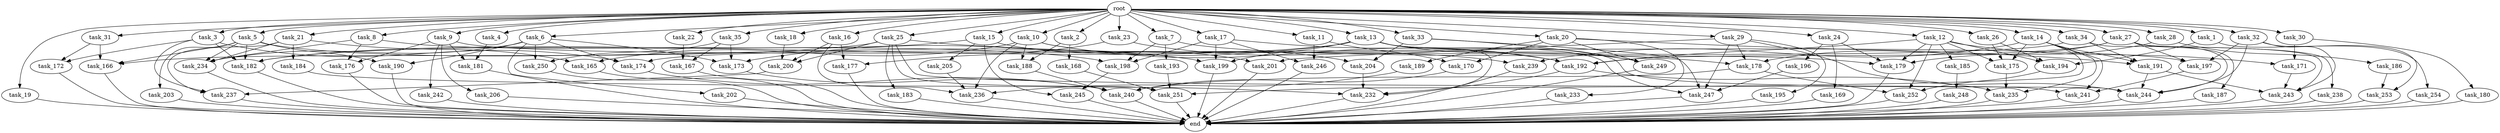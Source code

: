 digraph G {
  root [size="0.000000"];
  task_1 [size="102.400000"];
  task_2 [size="102.400000"];
  task_3 [size="102.400000"];
  task_4 [size="102.400000"];
  task_5 [size="102.400000"];
  task_6 [size="102.400000"];
  task_7 [size="102.400000"];
  task_8 [size="102.400000"];
  task_9 [size="102.400000"];
  task_10 [size="102.400000"];
  task_11 [size="102.400000"];
  task_12 [size="102.400000"];
  task_13 [size="102.400000"];
  task_14 [size="102.400000"];
  task_15 [size="102.400000"];
  task_16 [size="102.400000"];
  task_17 [size="102.400000"];
  task_18 [size="102.400000"];
  task_19 [size="102.400000"];
  task_20 [size="102.400000"];
  task_21 [size="102.400000"];
  task_22 [size="102.400000"];
  task_23 [size="102.400000"];
  task_24 [size="102.400000"];
  task_25 [size="102.400000"];
  task_26 [size="102.400000"];
  task_27 [size="102.400000"];
  task_28 [size="102.400000"];
  task_29 [size="102.400000"];
  task_30 [size="102.400000"];
  task_31 [size="102.400000"];
  task_32 [size="102.400000"];
  task_33 [size="102.400000"];
  task_34 [size="102.400000"];
  task_35 [size="102.400000"];
  task_165 [size="107374182400.000000"];
  task_166 [size="79886391705.600006"];
  task_167 [size="100502234726.400009"];
  task_168 [size="54975581388.800003"];
  task_169 [size="42090679500.800003"];
  task_170 [size="83322365542.400009"];
  task_171 [size="83322365542.400009"];
  task_172 [size="109951162777.600006"];
  task_173 [size="153759829196.800018"];
  task_174 [size="166644731084.800018"];
  task_175 [size="113387136614.400009"];
  task_176 [size="124554051584.000000"];
  task_177 [size="58411555225.600006"];
  task_178 [size="67001489817.600006"];
  task_179 [size="108233175859.200012"];
  task_180 [size="69578470195.199997"];
  task_181 [size="91053306675.200012"];
  task_182 [size="140015933849.600006"];
  task_183 [size="3435973836.800000"];
  task_184 [size="21474836480.000000"];
  task_185 [size="13743895347.200001"];
  task_186 [size="21474836480.000000"];
  task_187 [size="42090679500.800003"];
  task_188 [size="140874927308.800018"];
  task_189 [size="13743895347.200001"];
  task_190 [size="63565515980.800003"];
  task_191 [size="169221711462.400024"];
  task_192 [size="227633266688.000000"];
  task_193 [size="30923764531.200001"];
  task_194 [size="41231686041.600006"];
  task_195 [size="21474836480.000000"];
  task_196 [size="42090679500.800003"];
  task_197 [size="119400090828.800003"];
  task_198 [size="171798691840.000000"];
  task_199 [size="149464861900.800018"];
  task_200 [size="14602888806.400002"];
  task_201 [size="42949672960.000000"];
  task_202 [size="42090679500.800003"];
  task_203 [size="21474836480.000000"];
  task_204 [size="93630287052.800003"];
  task_205 [size="21474836480.000000"];
  task_206 [size="69578470195.199997"];
  task_232 [size="113387136614.400009"];
  task_233 [size="13743895347.200001"];
  task_234 [size="140015933849.600006"];
  task_235 [size="107374182400.000000"];
  task_236 [size="152900835737.600006"];
  task_237 [size="97925254348.800003"];
  task_238 [size="42090679500.800003"];
  task_239 [size="140874927308.800018"];
  task_240 [size="201863462912.000000"];
  task_241 [size="131425999257.600006"];
  task_242 [size="69578470195.199997"];
  task_243 [size="134002979635.200012"];
  task_244 [size="144310901145.600006"];
  task_245 [size="107374182400.000000"];
  task_246 [size="155477816115.200012"];
  task_247 [size="74732430950.400009"];
  task_248 [size="85899345920.000000"];
  task_249 [size="63565515980.800003"];
  task_250 [size="111669149696.000000"];
  task_251 [size="134861973094.400009"];
  task_252 [size="42949672960.000000"];
  task_253 [size="38654705664.000000"];
  task_254 [size="13743895347.200001"];
  end [size="0.000000"];

  root -> task_1 [size="1.000000"];
  root -> task_2 [size="1.000000"];
  root -> task_3 [size="1.000000"];
  root -> task_4 [size="1.000000"];
  root -> task_5 [size="1.000000"];
  root -> task_6 [size="1.000000"];
  root -> task_7 [size="1.000000"];
  root -> task_8 [size="1.000000"];
  root -> task_9 [size="1.000000"];
  root -> task_10 [size="1.000000"];
  root -> task_11 [size="1.000000"];
  root -> task_12 [size="1.000000"];
  root -> task_13 [size="1.000000"];
  root -> task_14 [size="1.000000"];
  root -> task_15 [size="1.000000"];
  root -> task_16 [size="1.000000"];
  root -> task_17 [size="1.000000"];
  root -> task_18 [size="1.000000"];
  root -> task_19 [size="1.000000"];
  root -> task_20 [size="1.000000"];
  root -> task_21 [size="1.000000"];
  root -> task_22 [size="1.000000"];
  root -> task_23 [size="1.000000"];
  root -> task_24 [size="1.000000"];
  root -> task_25 [size="1.000000"];
  root -> task_26 [size="1.000000"];
  root -> task_27 [size="1.000000"];
  root -> task_28 [size="1.000000"];
  root -> task_29 [size="1.000000"];
  root -> task_30 [size="1.000000"];
  root -> task_31 [size="1.000000"];
  root -> task_32 [size="1.000000"];
  root -> task_33 [size="1.000000"];
  root -> task_34 [size="1.000000"];
  root -> task_35 [size="1.000000"];
  task_1 -> task_194 [size="134217728.000000"];
  task_1 -> task_254 [size="134217728.000000"];
  task_2 -> task_168 [size="536870912.000000"];
  task_2 -> task_188 [size="536870912.000000"];
  task_3 -> task_172 [size="536870912.000000"];
  task_3 -> task_174 [size="536870912.000000"];
  task_3 -> task_182 [size="536870912.000000"];
  task_3 -> task_237 [size="536870912.000000"];
  task_4 -> task_181 [size="209715200.000000"];
  task_5 -> task_166 [size="209715200.000000"];
  task_5 -> task_182 [size="209715200.000000"];
  task_5 -> task_190 [size="209715200.000000"];
  task_5 -> task_199 [size="209715200.000000"];
  task_5 -> task_203 [size="209715200.000000"];
  task_5 -> task_234 [size="209715200.000000"];
  task_6 -> task_173 [size="411041792.000000"];
  task_6 -> task_174 [size="411041792.000000"];
  task_6 -> task_190 [size="411041792.000000"];
  task_6 -> task_202 [size="411041792.000000"];
  task_6 -> task_234 [size="411041792.000000"];
  task_6 -> task_250 [size="411041792.000000"];
  task_7 -> task_179 [size="301989888.000000"];
  task_7 -> task_193 [size="301989888.000000"];
  task_7 -> task_198 [size="301989888.000000"];
  task_8 -> task_176 [size="536870912.000000"];
  task_8 -> task_198 [size="536870912.000000"];
  task_8 -> task_234 [size="536870912.000000"];
  task_9 -> task_176 [size="679477248.000000"];
  task_9 -> task_181 [size="679477248.000000"];
  task_9 -> task_197 [size="679477248.000000"];
  task_9 -> task_206 [size="679477248.000000"];
  task_9 -> task_242 [size="679477248.000000"];
  task_10 -> task_165 [size="838860800.000000"];
  task_10 -> task_188 [size="838860800.000000"];
  task_10 -> task_192 [size="838860800.000000"];
  task_10 -> task_204 [size="838860800.000000"];
  task_10 -> task_236 [size="838860800.000000"];
  task_11 -> task_170 [size="679477248.000000"];
  task_11 -> task_246 [size="679477248.000000"];
  task_12 -> task_171 [size="134217728.000000"];
  task_12 -> task_175 [size="134217728.000000"];
  task_12 -> task_179 [size="134217728.000000"];
  task_12 -> task_185 [size="134217728.000000"];
  task_12 -> task_192 [size="134217728.000000"];
  task_12 -> task_194 [size="134217728.000000"];
  task_12 -> task_252 [size="134217728.000000"];
  task_13 -> task_173 [size="411041792.000000"];
  task_13 -> task_182 [size="411041792.000000"];
  task_13 -> task_199 [size="411041792.000000"];
  task_13 -> task_232 [size="411041792.000000"];
  task_13 -> task_241 [size="411041792.000000"];
  task_13 -> task_247 [size="411041792.000000"];
  task_13 -> task_249 [size="411041792.000000"];
  task_14 -> task_175 [size="838860800.000000"];
  task_14 -> task_191 [size="838860800.000000"];
  task_14 -> task_235 [size="838860800.000000"];
  task_14 -> task_239 [size="838860800.000000"];
  task_14 -> task_241 [size="838860800.000000"];
  task_14 -> task_251 [size="838860800.000000"];
  task_15 -> task_182 [size="209715200.000000"];
  task_15 -> task_201 [size="209715200.000000"];
  task_15 -> task_205 [size="209715200.000000"];
  task_15 -> task_245 [size="209715200.000000"];
  task_16 -> task_177 [size="33554432.000000"];
  task_16 -> task_200 [size="33554432.000000"];
  task_16 -> task_236 [size="33554432.000000"];
  task_17 -> task_192 [size="838860800.000000"];
  task_17 -> task_198 [size="838860800.000000"];
  task_17 -> task_199 [size="838860800.000000"];
  task_17 -> task_246 [size="838860800.000000"];
  task_18 -> task_200 [size="75497472.000000"];
  task_19 -> end [size="1.000000"];
  task_20 -> task_170 [size="134217728.000000"];
  task_20 -> task_189 [size="134217728.000000"];
  task_20 -> task_191 [size="134217728.000000"];
  task_20 -> task_233 [size="134217728.000000"];
  task_20 -> task_249 [size="134217728.000000"];
  task_21 -> task_165 [size="209715200.000000"];
  task_21 -> task_184 [size="209715200.000000"];
  task_21 -> task_234 [size="209715200.000000"];
  task_21 -> task_237 [size="209715200.000000"];
  task_22 -> task_167 [size="301989888.000000"];
  task_23 -> task_177 [size="536870912.000000"];
  task_23 -> task_239 [size="536870912.000000"];
  task_24 -> task_169 [size="411041792.000000"];
  task_24 -> task_179 [size="411041792.000000"];
  task_24 -> task_196 [size="411041792.000000"];
  task_25 -> task_166 [size="33554432.000000"];
  task_25 -> task_178 [size="33554432.000000"];
  task_25 -> task_183 [size="33554432.000000"];
  task_25 -> task_200 [size="33554432.000000"];
  task_25 -> task_244 [size="33554432.000000"];
  task_25 -> task_251 [size="33554432.000000"];
  task_26 -> task_175 [size="134217728.000000"];
  task_26 -> task_194 [size="134217728.000000"];
  task_27 -> task_178 [size="411041792.000000"];
  task_27 -> task_187 [size="411041792.000000"];
  task_27 -> task_192 [size="411041792.000000"];
  task_27 -> task_197 [size="411041792.000000"];
  task_27 -> task_238 [size="411041792.000000"];
  task_27 -> task_243 [size="411041792.000000"];
  task_28 -> task_179 [size="209715200.000000"];
  task_28 -> task_186 [size="209715200.000000"];
  task_29 -> task_178 [size="209715200.000000"];
  task_29 -> task_195 [size="209715200.000000"];
  task_29 -> task_201 [size="209715200.000000"];
  task_29 -> task_244 [size="209715200.000000"];
  task_29 -> task_247 [size="209715200.000000"];
  task_30 -> task_171 [size="679477248.000000"];
  task_30 -> task_180 [size="679477248.000000"];
  task_31 -> task_166 [size="536870912.000000"];
  task_31 -> task_172 [size="536870912.000000"];
  task_32 -> task_197 [size="75497472.000000"];
  task_32 -> task_243 [size="75497472.000000"];
  task_32 -> task_244 [size="75497472.000000"];
  task_32 -> task_253 [size="75497472.000000"];
  task_33 -> task_204 [size="75497472.000000"];
  task_33 -> task_247 [size="75497472.000000"];
  task_33 -> task_249 [size="75497472.000000"];
  task_34 -> task_174 [size="679477248.000000"];
  task_34 -> task_191 [size="679477248.000000"];
  task_34 -> task_244 [size="679477248.000000"];
  task_35 -> task_167 [size="679477248.000000"];
  task_35 -> task_173 [size="679477248.000000"];
  task_35 -> task_250 [size="679477248.000000"];
  task_165 -> end [size="1.000000"];
  task_166 -> end [size="1.000000"];
  task_167 -> end [size="1.000000"];
  task_168 -> task_251 [size="33554432.000000"];
  task_169 -> end [size="1.000000"];
  task_170 -> task_240 [size="838860800.000000"];
  task_171 -> task_243 [size="411041792.000000"];
  task_172 -> end [size="1.000000"];
  task_173 -> task_240 [size="209715200.000000"];
  task_174 -> task_240 [size="411041792.000000"];
  task_175 -> task_235 [size="134217728.000000"];
  task_176 -> end [size="1.000000"];
  task_177 -> end [size="1.000000"];
  task_178 -> task_240 [size="209715200.000000"];
  task_178 -> task_252 [size="209715200.000000"];
  task_179 -> end [size="1.000000"];
  task_180 -> end [size="1.000000"];
  task_181 -> end [size="1.000000"];
  task_182 -> end [size="1.000000"];
  task_183 -> end [size="1.000000"];
  task_184 -> task_232 [size="411041792.000000"];
  task_185 -> task_248 [size="838860800.000000"];
  task_186 -> task_253 [size="301989888.000000"];
  task_187 -> end [size="1.000000"];
  task_188 -> task_240 [size="301989888.000000"];
  task_189 -> task_236 [size="411041792.000000"];
  task_190 -> end [size="1.000000"];
  task_191 -> task_243 [size="411041792.000000"];
  task_191 -> task_244 [size="411041792.000000"];
  task_192 -> task_232 [size="75497472.000000"];
  task_192 -> task_235 [size="75497472.000000"];
  task_193 -> task_251 [size="411041792.000000"];
  task_194 -> task_252 [size="75497472.000000"];
  task_195 -> end [size="1.000000"];
  task_196 -> task_247 [size="33554432.000000"];
  task_197 -> task_241 [size="33554432.000000"];
  task_198 -> task_245 [size="838860800.000000"];
  task_199 -> end [size="1.000000"];
  task_200 -> task_237 [size="209715200.000000"];
  task_201 -> end [size="1.000000"];
  task_202 -> end [size="1.000000"];
  task_203 -> end [size="1.000000"];
  task_204 -> task_232 [size="209715200.000000"];
  task_205 -> task_236 [size="209715200.000000"];
  task_206 -> end [size="1.000000"];
  task_232 -> end [size="1.000000"];
  task_233 -> end [size="1.000000"];
  task_234 -> end [size="1.000000"];
  task_235 -> end [size="1.000000"];
  task_236 -> end [size="1.000000"];
  task_237 -> end [size="1.000000"];
  task_238 -> end [size="1.000000"];
  task_239 -> end [size="1.000000"];
  task_240 -> end [size="1.000000"];
  task_241 -> end [size="1.000000"];
  task_242 -> end [size="1.000000"];
  task_243 -> end [size="1.000000"];
  task_244 -> end [size="1.000000"];
  task_245 -> end [size="1.000000"];
  task_246 -> end [size="1.000000"];
  task_247 -> end [size="1.000000"];
  task_248 -> end [size="1.000000"];
  task_249 -> end [size="1.000000"];
  task_250 -> end [size="1.000000"];
  task_251 -> end [size="1.000000"];
  task_252 -> end [size="1.000000"];
  task_253 -> end [size="1.000000"];
  task_254 -> end [size="1.000000"];
}
